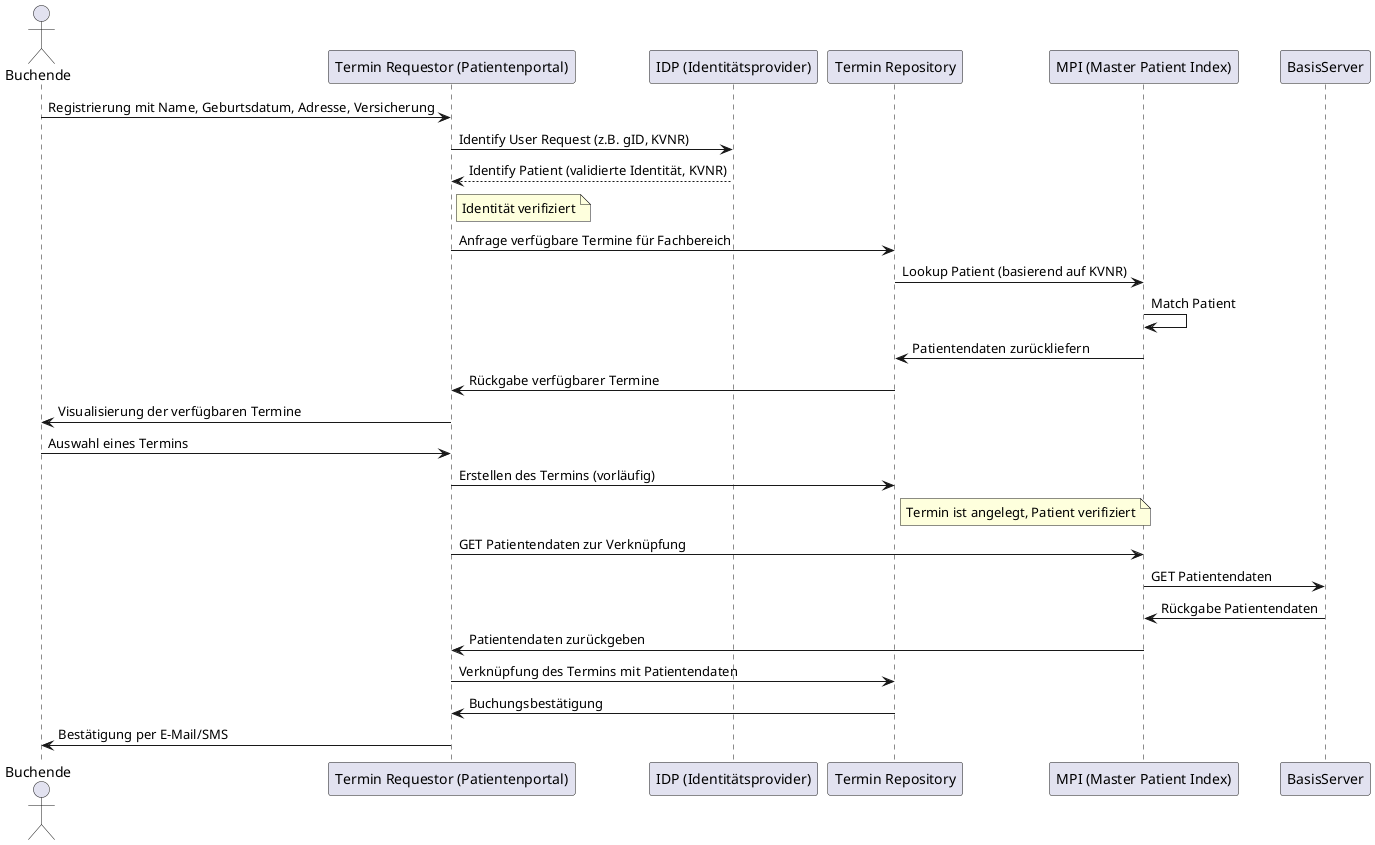 @startuml

actor Buchende
participant "Termin Requestor (Patientenportal)" as TR
participant "IDP (Identitätsprovider)" as IDP
participant "Termin Repository" as TRP
participant "MPI (Master Patient Index)" as MPI
participant "BasisServer" as BS

Buchende -> TR: Registrierung mit Name, Geburtsdatum, Adresse, Versicherung
TR -> IDP: Identify User Request (z.B. gID, KVNR)
IDP --> TR: Identify Patient (validierte Identität, KVNR)
note right of TR: Identität verifiziert

TR -> TRP: Anfrage verfügbare Termine für Fachbereich
TRP -> MPI: Lookup Patient (basierend auf KVNR)
MPI -> MPI: Match Patient
MPI -> TRP: Patientendaten zurückliefern
TRP -> TR: Rückgabe verfügbarer Termine
TR -> Buchende: Visualisierung der verfügbaren Termine

Buchende -> TR: Auswahl eines Termins
TR -> TRP: Erstellen des Termins (vorläufig)
note right of TRP: Termin ist angelegt, Patient verifiziert
TR -> MPI: GET Patientendaten zur Verknüpfung
MPI -> BS: GET Patientendaten
BS -> MPI: Rückgabe Patientendaten
MPI -> TR: Patientendaten zurückgeben
TR -> TRP: Verknüpfung des Termins mit Patientendaten

TRP -> TR: Buchungsbestätigung
TR -> Buchende: Bestätigung per E-Mail/SMS

@enduml
